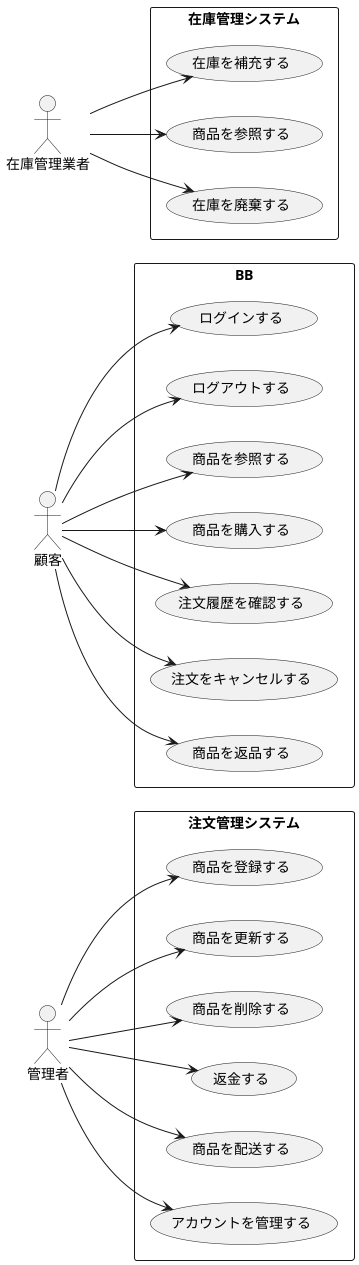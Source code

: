 @startuml BB注文管理システムユースケース図
left to right direction
actor 管理者

rectangle 注文管理システム {
  usecase "商品を登録する" as UC1
  usecase "商品を更新する" as UC2
  usecase "商品を削除する" as UC3
  usecase "返金する" as UC4
  usecase "商品を配送する" as UC5
  usecase "アカウントを管理する" as UC6

}

管理者 --> UC1
管理者 --> UC2
管理者 --> UC3
管理者 --> UC4
管理者 --> UC5
管理者 --> UC6

actor 顧客

rectangle BB {
  usecase "ログインする" as UC7
  usecase "ログアウトする" as UC8
  usecase "商品を参照する" as UC9
  usecase "商品を購入する" as UC10
  usecase "注文履歴を確認する" as UC11
  usecase "注文をキャンセルする" as UC12
  usecase "商品を返品する" as UC13

}

顧客 --> UC7
顧客 --> UC8
顧客 --> UC9
顧客 --> UC10
顧客 --> UC11
顧客 --> UC12
顧客 --> UC13

actor 在庫管理業者 as U1

rectangle 在庫管理システム {
  usecase "在庫を補充する" as UC14
  usecase "商品を参照する" as UC15
  usecase "在庫を廃棄する" as UC16

}

U1 --> UC14
U1 --> UC15
U1 --> UC16
@enduml
